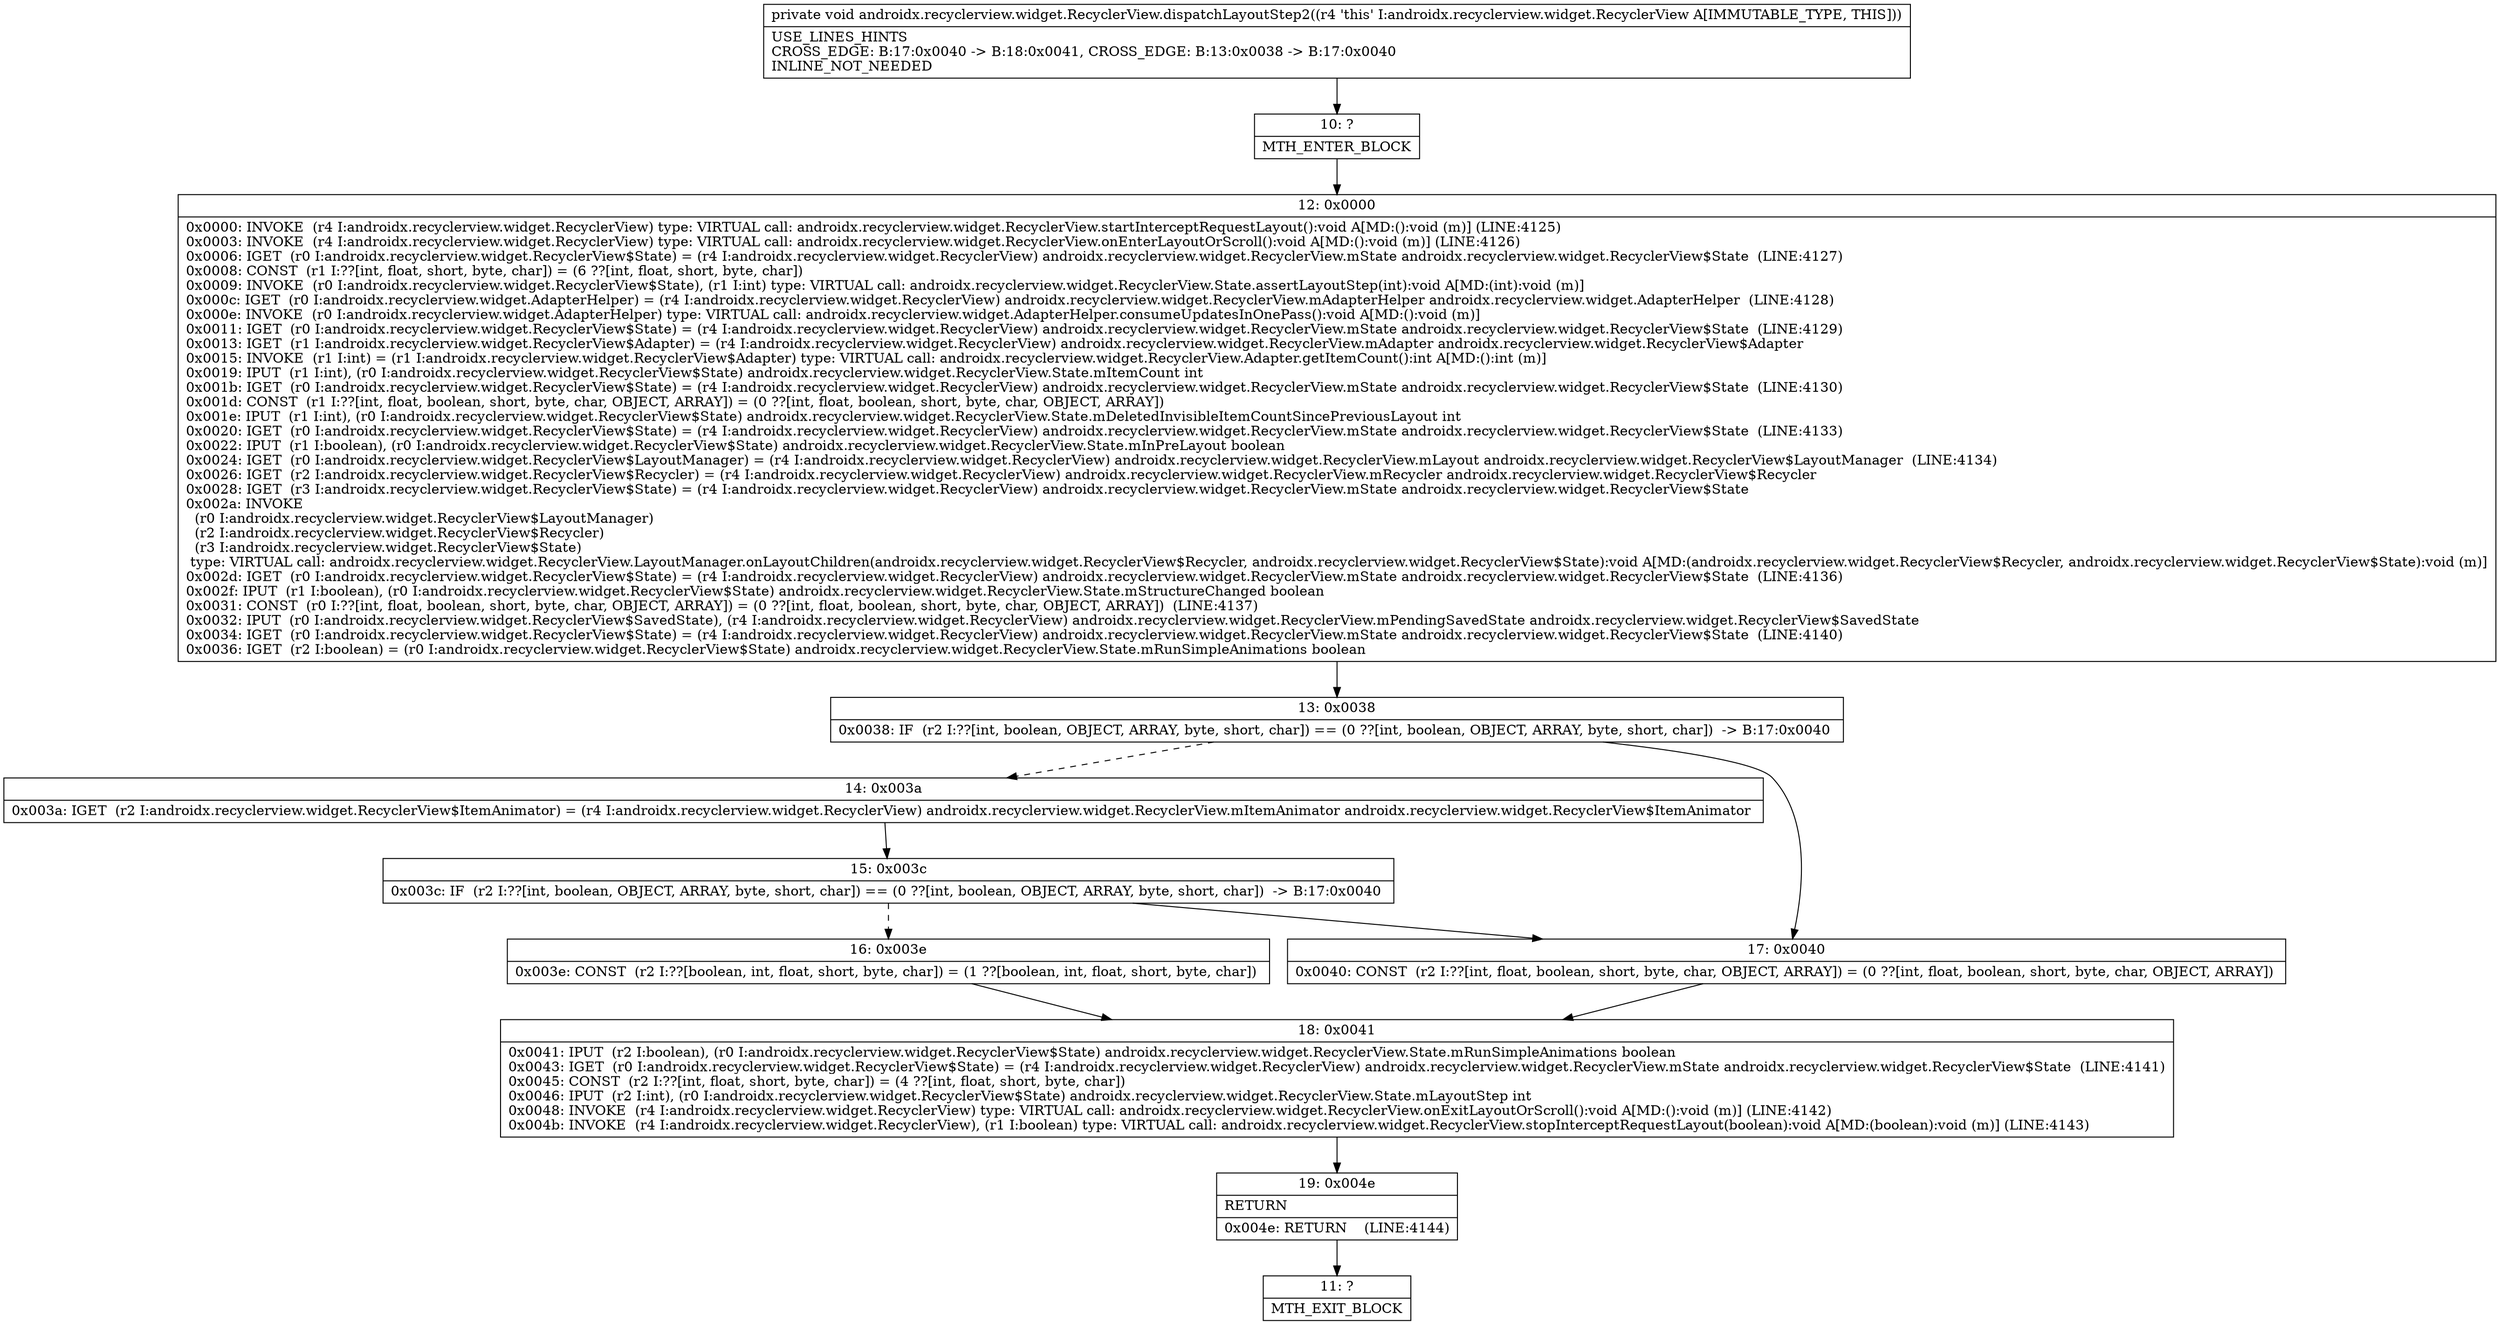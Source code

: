 digraph "CFG forandroidx.recyclerview.widget.RecyclerView.dispatchLayoutStep2()V" {
Node_10 [shape=record,label="{10\:\ ?|MTH_ENTER_BLOCK\l}"];
Node_12 [shape=record,label="{12\:\ 0x0000|0x0000: INVOKE  (r4 I:androidx.recyclerview.widget.RecyclerView) type: VIRTUAL call: androidx.recyclerview.widget.RecyclerView.startInterceptRequestLayout():void A[MD:():void (m)] (LINE:4125)\l0x0003: INVOKE  (r4 I:androidx.recyclerview.widget.RecyclerView) type: VIRTUAL call: androidx.recyclerview.widget.RecyclerView.onEnterLayoutOrScroll():void A[MD:():void (m)] (LINE:4126)\l0x0006: IGET  (r0 I:androidx.recyclerview.widget.RecyclerView$State) = (r4 I:androidx.recyclerview.widget.RecyclerView) androidx.recyclerview.widget.RecyclerView.mState androidx.recyclerview.widget.RecyclerView$State  (LINE:4127)\l0x0008: CONST  (r1 I:??[int, float, short, byte, char]) = (6 ??[int, float, short, byte, char]) \l0x0009: INVOKE  (r0 I:androidx.recyclerview.widget.RecyclerView$State), (r1 I:int) type: VIRTUAL call: androidx.recyclerview.widget.RecyclerView.State.assertLayoutStep(int):void A[MD:(int):void (m)]\l0x000c: IGET  (r0 I:androidx.recyclerview.widget.AdapterHelper) = (r4 I:androidx.recyclerview.widget.RecyclerView) androidx.recyclerview.widget.RecyclerView.mAdapterHelper androidx.recyclerview.widget.AdapterHelper  (LINE:4128)\l0x000e: INVOKE  (r0 I:androidx.recyclerview.widget.AdapterHelper) type: VIRTUAL call: androidx.recyclerview.widget.AdapterHelper.consumeUpdatesInOnePass():void A[MD:():void (m)]\l0x0011: IGET  (r0 I:androidx.recyclerview.widget.RecyclerView$State) = (r4 I:androidx.recyclerview.widget.RecyclerView) androidx.recyclerview.widget.RecyclerView.mState androidx.recyclerview.widget.RecyclerView$State  (LINE:4129)\l0x0013: IGET  (r1 I:androidx.recyclerview.widget.RecyclerView$Adapter) = (r4 I:androidx.recyclerview.widget.RecyclerView) androidx.recyclerview.widget.RecyclerView.mAdapter androidx.recyclerview.widget.RecyclerView$Adapter \l0x0015: INVOKE  (r1 I:int) = (r1 I:androidx.recyclerview.widget.RecyclerView$Adapter) type: VIRTUAL call: androidx.recyclerview.widget.RecyclerView.Adapter.getItemCount():int A[MD:():int (m)]\l0x0019: IPUT  (r1 I:int), (r0 I:androidx.recyclerview.widget.RecyclerView$State) androidx.recyclerview.widget.RecyclerView.State.mItemCount int \l0x001b: IGET  (r0 I:androidx.recyclerview.widget.RecyclerView$State) = (r4 I:androidx.recyclerview.widget.RecyclerView) androidx.recyclerview.widget.RecyclerView.mState androidx.recyclerview.widget.RecyclerView$State  (LINE:4130)\l0x001d: CONST  (r1 I:??[int, float, boolean, short, byte, char, OBJECT, ARRAY]) = (0 ??[int, float, boolean, short, byte, char, OBJECT, ARRAY]) \l0x001e: IPUT  (r1 I:int), (r0 I:androidx.recyclerview.widget.RecyclerView$State) androidx.recyclerview.widget.RecyclerView.State.mDeletedInvisibleItemCountSincePreviousLayout int \l0x0020: IGET  (r0 I:androidx.recyclerview.widget.RecyclerView$State) = (r4 I:androidx.recyclerview.widget.RecyclerView) androidx.recyclerview.widget.RecyclerView.mState androidx.recyclerview.widget.RecyclerView$State  (LINE:4133)\l0x0022: IPUT  (r1 I:boolean), (r0 I:androidx.recyclerview.widget.RecyclerView$State) androidx.recyclerview.widget.RecyclerView.State.mInPreLayout boolean \l0x0024: IGET  (r0 I:androidx.recyclerview.widget.RecyclerView$LayoutManager) = (r4 I:androidx.recyclerview.widget.RecyclerView) androidx.recyclerview.widget.RecyclerView.mLayout androidx.recyclerview.widget.RecyclerView$LayoutManager  (LINE:4134)\l0x0026: IGET  (r2 I:androidx.recyclerview.widget.RecyclerView$Recycler) = (r4 I:androidx.recyclerview.widget.RecyclerView) androidx.recyclerview.widget.RecyclerView.mRecycler androidx.recyclerview.widget.RecyclerView$Recycler \l0x0028: IGET  (r3 I:androidx.recyclerview.widget.RecyclerView$State) = (r4 I:androidx.recyclerview.widget.RecyclerView) androidx.recyclerview.widget.RecyclerView.mState androidx.recyclerview.widget.RecyclerView$State \l0x002a: INVOKE  \l  (r0 I:androidx.recyclerview.widget.RecyclerView$LayoutManager)\l  (r2 I:androidx.recyclerview.widget.RecyclerView$Recycler)\l  (r3 I:androidx.recyclerview.widget.RecyclerView$State)\l type: VIRTUAL call: androidx.recyclerview.widget.RecyclerView.LayoutManager.onLayoutChildren(androidx.recyclerview.widget.RecyclerView$Recycler, androidx.recyclerview.widget.RecyclerView$State):void A[MD:(androidx.recyclerview.widget.RecyclerView$Recycler, androidx.recyclerview.widget.RecyclerView$State):void (m)]\l0x002d: IGET  (r0 I:androidx.recyclerview.widget.RecyclerView$State) = (r4 I:androidx.recyclerview.widget.RecyclerView) androidx.recyclerview.widget.RecyclerView.mState androidx.recyclerview.widget.RecyclerView$State  (LINE:4136)\l0x002f: IPUT  (r1 I:boolean), (r0 I:androidx.recyclerview.widget.RecyclerView$State) androidx.recyclerview.widget.RecyclerView.State.mStructureChanged boolean \l0x0031: CONST  (r0 I:??[int, float, boolean, short, byte, char, OBJECT, ARRAY]) = (0 ??[int, float, boolean, short, byte, char, OBJECT, ARRAY])  (LINE:4137)\l0x0032: IPUT  (r0 I:androidx.recyclerview.widget.RecyclerView$SavedState), (r4 I:androidx.recyclerview.widget.RecyclerView) androidx.recyclerview.widget.RecyclerView.mPendingSavedState androidx.recyclerview.widget.RecyclerView$SavedState \l0x0034: IGET  (r0 I:androidx.recyclerview.widget.RecyclerView$State) = (r4 I:androidx.recyclerview.widget.RecyclerView) androidx.recyclerview.widget.RecyclerView.mState androidx.recyclerview.widget.RecyclerView$State  (LINE:4140)\l0x0036: IGET  (r2 I:boolean) = (r0 I:androidx.recyclerview.widget.RecyclerView$State) androidx.recyclerview.widget.RecyclerView.State.mRunSimpleAnimations boolean \l}"];
Node_13 [shape=record,label="{13\:\ 0x0038|0x0038: IF  (r2 I:??[int, boolean, OBJECT, ARRAY, byte, short, char]) == (0 ??[int, boolean, OBJECT, ARRAY, byte, short, char])  \-\> B:17:0x0040 \l}"];
Node_14 [shape=record,label="{14\:\ 0x003a|0x003a: IGET  (r2 I:androidx.recyclerview.widget.RecyclerView$ItemAnimator) = (r4 I:androidx.recyclerview.widget.RecyclerView) androidx.recyclerview.widget.RecyclerView.mItemAnimator androidx.recyclerview.widget.RecyclerView$ItemAnimator \l}"];
Node_15 [shape=record,label="{15\:\ 0x003c|0x003c: IF  (r2 I:??[int, boolean, OBJECT, ARRAY, byte, short, char]) == (0 ??[int, boolean, OBJECT, ARRAY, byte, short, char])  \-\> B:17:0x0040 \l}"];
Node_16 [shape=record,label="{16\:\ 0x003e|0x003e: CONST  (r2 I:??[boolean, int, float, short, byte, char]) = (1 ??[boolean, int, float, short, byte, char]) \l}"];
Node_18 [shape=record,label="{18\:\ 0x0041|0x0041: IPUT  (r2 I:boolean), (r0 I:androidx.recyclerview.widget.RecyclerView$State) androidx.recyclerview.widget.RecyclerView.State.mRunSimpleAnimations boolean \l0x0043: IGET  (r0 I:androidx.recyclerview.widget.RecyclerView$State) = (r4 I:androidx.recyclerview.widget.RecyclerView) androidx.recyclerview.widget.RecyclerView.mState androidx.recyclerview.widget.RecyclerView$State  (LINE:4141)\l0x0045: CONST  (r2 I:??[int, float, short, byte, char]) = (4 ??[int, float, short, byte, char]) \l0x0046: IPUT  (r2 I:int), (r0 I:androidx.recyclerview.widget.RecyclerView$State) androidx.recyclerview.widget.RecyclerView.State.mLayoutStep int \l0x0048: INVOKE  (r4 I:androidx.recyclerview.widget.RecyclerView) type: VIRTUAL call: androidx.recyclerview.widget.RecyclerView.onExitLayoutOrScroll():void A[MD:():void (m)] (LINE:4142)\l0x004b: INVOKE  (r4 I:androidx.recyclerview.widget.RecyclerView), (r1 I:boolean) type: VIRTUAL call: androidx.recyclerview.widget.RecyclerView.stopInterceptRequestLayout(boolean):void A[MD:(boolean):void (m)] (LINE:4143)\l}"];
Node_19 [shape=record,label="{19\:\ 0x004e|RETURN\l|0x004e: RETURN    (LINE:4144)\l}"];
Node_11 [shape=record,label="{11\:\ ?|MTH_EXIT_BLOCK\l}"];
Node_17 [shape=record,label="{17\:\ 0x0040|0x0040: CONST  (r2 I:??[int, float, boolean, short, byte, char, OBJECT, ARRAY]) = (0 ??[int, float, boolean, short, byte, char, OBJECT, ARRAY]) \l}"];
MethodNode[shape=record,label="{private void androidx.recyclerview.widget.RecyclerView.dispatchLayoutStep2((r4 'this' I:androidx.recyclerview.widget.RecyclerView A[IMMUTABLE_TYPE, THIS]))  | USE_LINES_HINTS\lCROSS_EDGE: B:17:0x0040 \-\> B:18:0x0041, CROSS_EDGE: B:13:0x0038 \-\> B:17:0x0040\lINLINE_NOT_NEEDED\l}"];
MethodNode -> Node_10;Node_10 -> Node_12;
Node_12 -> Node_13;
Node_13 -> Node_14[style=dashed];
Node_13 -> Node_17;
Node_14 -> Node_15;
Node_15 -> Node_16[style=dashed];
Node_15 -> Node_17;
Node_16 -> Node_18;
Node_18 -> Node_19;
Node_19 -> Node_11;
Node_17 -> Node_18;
}

